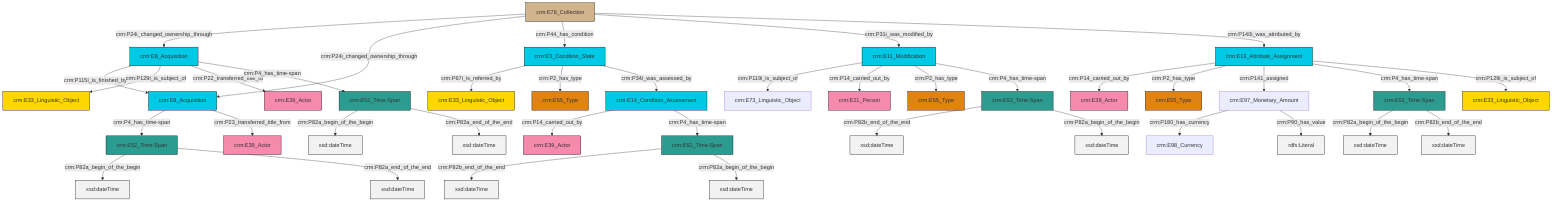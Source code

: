 graph TD
classDef Literal fill:#f2f2f2,stroke:#000000;
classDef CRM_Entity fill:#FFFFFF,stroke:#000000;
classDef Temporal_Entity fill:#00C9E6, stroke:#000000;
classDef Type fill:#E18312, stroke:#000000;
classDef Time-Span fill:#2C9C91, stroke:#000000;
classDef Appellation fill:#FFEB7F, stroke:#000000;
classDef Place fill:#008836, stroke:#000000;
classDef Persistent_Item fill:#B266B2, stroke:#000000;
classDef Conceptual_Object fill:#FFD700, stroke:#000000;
classDef Physical_Thing fill:#D2B48C, stroke:#000000;
classDef Actor fill:#f58aad, stroke:#000000;
classDef PC_Classes fill:#4ce600, stroke:#000000;
classDef Multi fill:#cccccc,stroke:#000000;

0["crm:E78_Collection"]:::Physical_Thing -->|crm:P24i_changed_ownership_through| 1["crm:E8_Acquisition"]:::Temporal_Entity
4["crm:E13_Attribute_Assignment"]:::Temporal_Entity -->|crm:P14_carried_out_by| 6["crm:E39_Actor"]:::Actor
7["crm:E52_Time-Span"]:::Time-Span -->|crm:P82a_begin_of_the_begin| 8[xsd:dateTime]:::Literal
7["crm:E52_Time-Span"]:::Time-Span -->|crm:P82a_end_of_the_end| 11[xsd:dateTime]:::Literal
1["crm:E8_Acquisition"]:::Temporal_Entity -->|crm:P115i_is_finished_by| 14["crm:E8_Acquisition"]:::Temporal_Entity
17["crm:E52_Time-Span"]:::Time-Span -->|crm:P82a_begin_of_the_begin| 18[xsd:dateTime]:::Literal
14["crm:E8_Acquisition"]:::Temporal_Entity -->|crm:P4_has_time-span| 17["crm:E52_Time-Span"]:::Time-Span
24["crm:E14_Condition_Assessment"]:::Temporal_Entity -->|crm:P14_carried_out_by| 25["crm:E39_Actor"]:::Actor
14["crm:E8_Acquisition"]:::Temporal_Entity -->|crm:P23_transferred_title_from| 28["crm:E39_Actor"]:::Actor
0["crm:E78_Collection"]:::Physical_Thing -->|crm:P24i_changed_ownership_through| 14["crm:E8_Acquisition"]:::Temporal_Entity
1["crm:E8_Acquisition"]:::Temporal_Entity -->|crm:P129i_is_subject_of| 26["crm:E33_Linguistic_Object"]:::Conceptual_Object
21["crm:E11_Modification"]:::Temporal_Entity -->|crm:P119i_is_subject_of| 32["crm:E73_Linguistic_Object"]:::Default
30["crm:E97_Monetary_Amount"]:::Default -->|crm:P180_has_currency| 15["crm:E98_Currency"]:::Default
1["crm:E8_Acquisition"]:::Temporal_Entity -->|crm:P22_transferred_title_to| 37["crm:E39_Actor"]:::Actor
38["crm:E52_Time-Span"]:::Time-Span -->|crm:P82b_end_of_the_end| 39[xsd:dateTime]:::Literal
0["crm:E78_Collection"]:::Physical_Thing -->|crm:P44_has_condition| 19["crm:E3_Condition_State"]:::Temporal_Entity
17["crm:E52_Time-Span"]:::Time-Span -->|crm:P82a_end_of_the_end| 41[xsd:dateTime]:::Literal
21["crm:E11_Modification"]:::Temporal_Entity -->|crm:P14_carried_out_by| 43["crm:E21_Person"]:::Actor
44["crm:E52_Time-Span"]:::Time-Span -->|crm:P82a_begin_of_the_begin| 46[xsd:dateTime]:::Literal
21["crm:E11_Modification"]:::Temporal_Entity -->|crm:P2_has_type| 48["crm:E55_Type"]:::Type
4["crm:E13_Attribute_Assignment"]:::Temporal_Entity -->|crm:P2_has_type| 35["crm:E55_Type"]:::Type
19["crm:E3_Condition_State"]:::Temporal_Entity -->|crm:P67i_is_referred_by| 9["crm:E33_Linguistic_Object"]:::Conceptual_Object
4["crm:E13_Attribute_Assignment"]:::Temporal_Entity -->|crm:P141_assigned| 30["crm:E97_Monetary_Amount"]:::Default
38["crm:E52_Time-Span"]:::Time-Span -->|crm:P82a_begin_of_the_begin| 51[xsd:dateTime]:::Literal
4["crm:E13_Attribute_Assignment"]:::Temporal_Entity -->|crm:P4_has_time-span| 44["crm:E52_Time-Span"]:::Time-Span
4["crm:E13_Attribute_Assignment"]:::Temporal_Entity -->|crm:P129i_is_subject_of| 49["crm:E33_Linguistic_Object"]:::Conceptual_Object
30["crm:E97_Monetary_Amount"]:::Default -->|crm:P90_has_value| 53[rdfs:Literal]:::Literal
21["crm:E11_Modification"]:::Temporal_Entity -->|crm:P4_has_time-span| 38["crm:E52_Time-Span"]:::Time-Span
1["crm:E8_Acquisition"]:::Temporal_Entity -->|crm:P4_has_time-span| 7["crm:E52_Time-Span"]:::Time-Span
12["crm:E52_Time-Span"]:::Time-Span -->|crm:P82b_end_of_the_end| 54[xsd:dateTime]:::Literal
24["crm:E14_Condition_Assessment"]:::Temporal_Entity -->|crm:P4_has_time-span| 12["crm:E52_Time-Span"]:::Time-Span
19["crm:E3_Condition_State"]:::Temporal_Entity -->|crm:P2_has_type| 2["crm:E55_Type"]:::Type
0["crm:E78_Collection"]:::Physical_Thing -->|crm:P31i_was_modified_by| 21["crm:E11_Modification"]:::Temporal_Entity
44["crm:E52_Time-Span"]:::Time-Span -->|crm:P82b_end_of_the_end| 60[xsd:dateTime]:::Literal
12["crm:E52_Time-Span"]:::Time-Span -->|crm:P82a_begin_of_the_begin| 61[xsd:dateTime]:::Literal
0["crm:E78_Collection"]:::Physical_Thing -->|crm:P140i_was_attributed_by| 4["crm:E13_Attribute_Assignment"]:::Temporal_Entity
19["crm:E3_Condition_State"]:::Temporal_Entity -->|crm:P34i_was_assessed_by| 24["crm:E14_Condition_Assessment"]:::Temporal_Entity